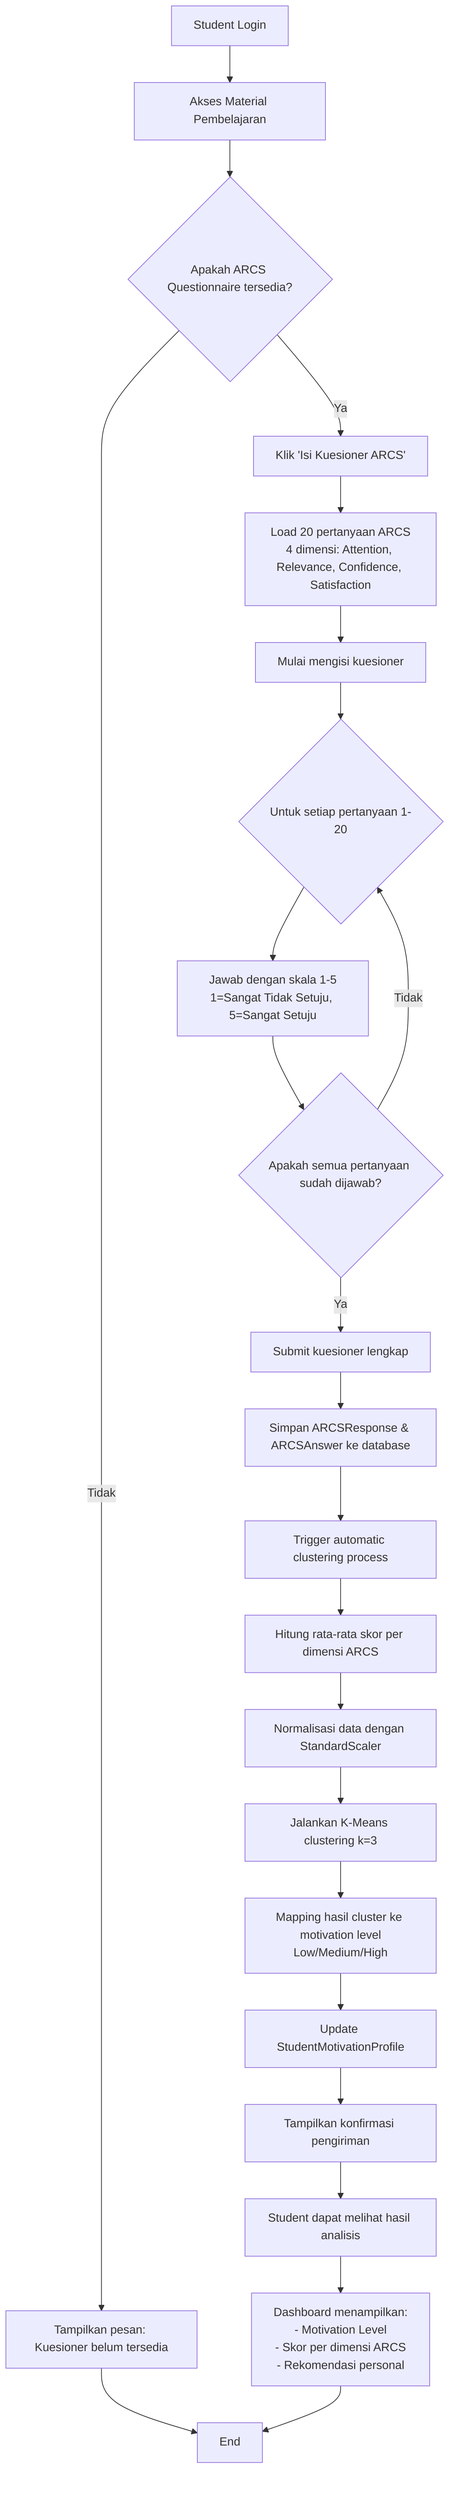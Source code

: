 flowchart TD
    A[Student Login] --> B[Akses Material Pembelajaran]
    B --> C{Apakah ARCS Questionnaire tersedia?}
    C -->|Ya| D[Klik 'Isi Kuesioner ARCS']
    C -->|Tidak| E[Tampilkan pesan: Kuesioner belum tersedia]
    
    D --> F[Load 20 pertanyaan ARCS<br/>4 dimensi: Attention, Relevance, Confidence, Satisfaction]
    F --> G[Mulai mengisi kuesioner]
    
    G --> H{Untuk setiap pertanyaan 1-20}
    H --> I[Jawab dengan skala 1-5<br/>1=Sangat Tidak Setuju, 5=Sangat Setuju]
    I --> J{Apakah semua pertanyaan sudah dijawab?}
    J -->|Tidak| H
    J -->|Ya| K[Submit kuesioner lengkap]
    
    K --> L[Simpan ARCSResponse & ARCSAnswer ke database]
    L --> M[Trigger automatic clustering process]
    
    M --> N[Hitung rata-rata skor per dimensi ARCS]
    N --> O[Normalisasi data dengan StandardScaler]
    O --> P[Jalankan K-Means clustering k=3]
    P --> Q[Mapping hasil cluster ke motivation level<br/>Low/Medium/High]
    Q --> R[Update StudentMotivationProfile]
    
    R --> S[Tampilkan konfirmasi pengiriman]
    S --> T[Student dapat melihat hasil analisis]
    T --> U[Dashboard menampilkan:<br/>- Motivation Level<br/>- Skor per dimensi ARCS<br/>- Rekomendasi personal]
    
    E --> V[End]
    U --> V